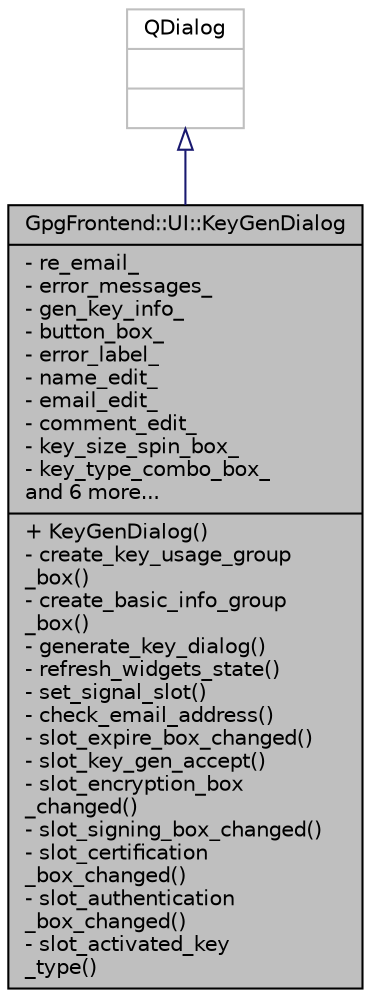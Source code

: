 digraph "GpgFrontend::UI::KeyGenDialog"
{
 // INTERACTIVE_SVG=YES
 // LATEX_PDF_SIZE
  edge [fontname="Helvetica",fontsize="10",labelfontname="Helvetica",labelfontsize="10"];
  node [fontname="Helvetica",fontsize="10",shape=record];
  Node1 [label="{GpgFrontend::UI::KeyGenDialog\n|- re_email_\l- error_messages_\l- gen_key_info_\l- button_box_\l- error_label_\l- name_edit_\l- email_edit_\l- comment_edit_\l- key_size_spin_box_\l- key_type_combo_box_\land 6 more...\l|+ KeyGenDialog()\l- create_key_usage_group\l_box()\l- create_basic_info_group\l_box()\l- generate_key_dialog()\l- refresh_widgets_state()\l- set_signal_slot()\l- check_email_address()\l- slot_expire_box_changed()\l- slot_key_gen_accept()\l- slot_encryption_box\l_changed()\l- slot_signing_box_changed()\l- slot_certification\l_box_changed()\l- slot_authentication\l_box_changed()\l- slot_activated_key\l_type()\l}",height=0.2,width=0.4,color="black", fillcolor="grey75", style="filled", fontcolor="black",tooltip=" "];
  Node2 -> Node1 [dir="back",color="midnightblue",fontsize="10",style="solid",arrowtail="onormal",fontname="Helvetica"];
  Node2 [label="{QDialog\n||}",height=0.2,width=0.4,color="grey75", fillcolor="white", style="filled",tooltip=" "];
}
